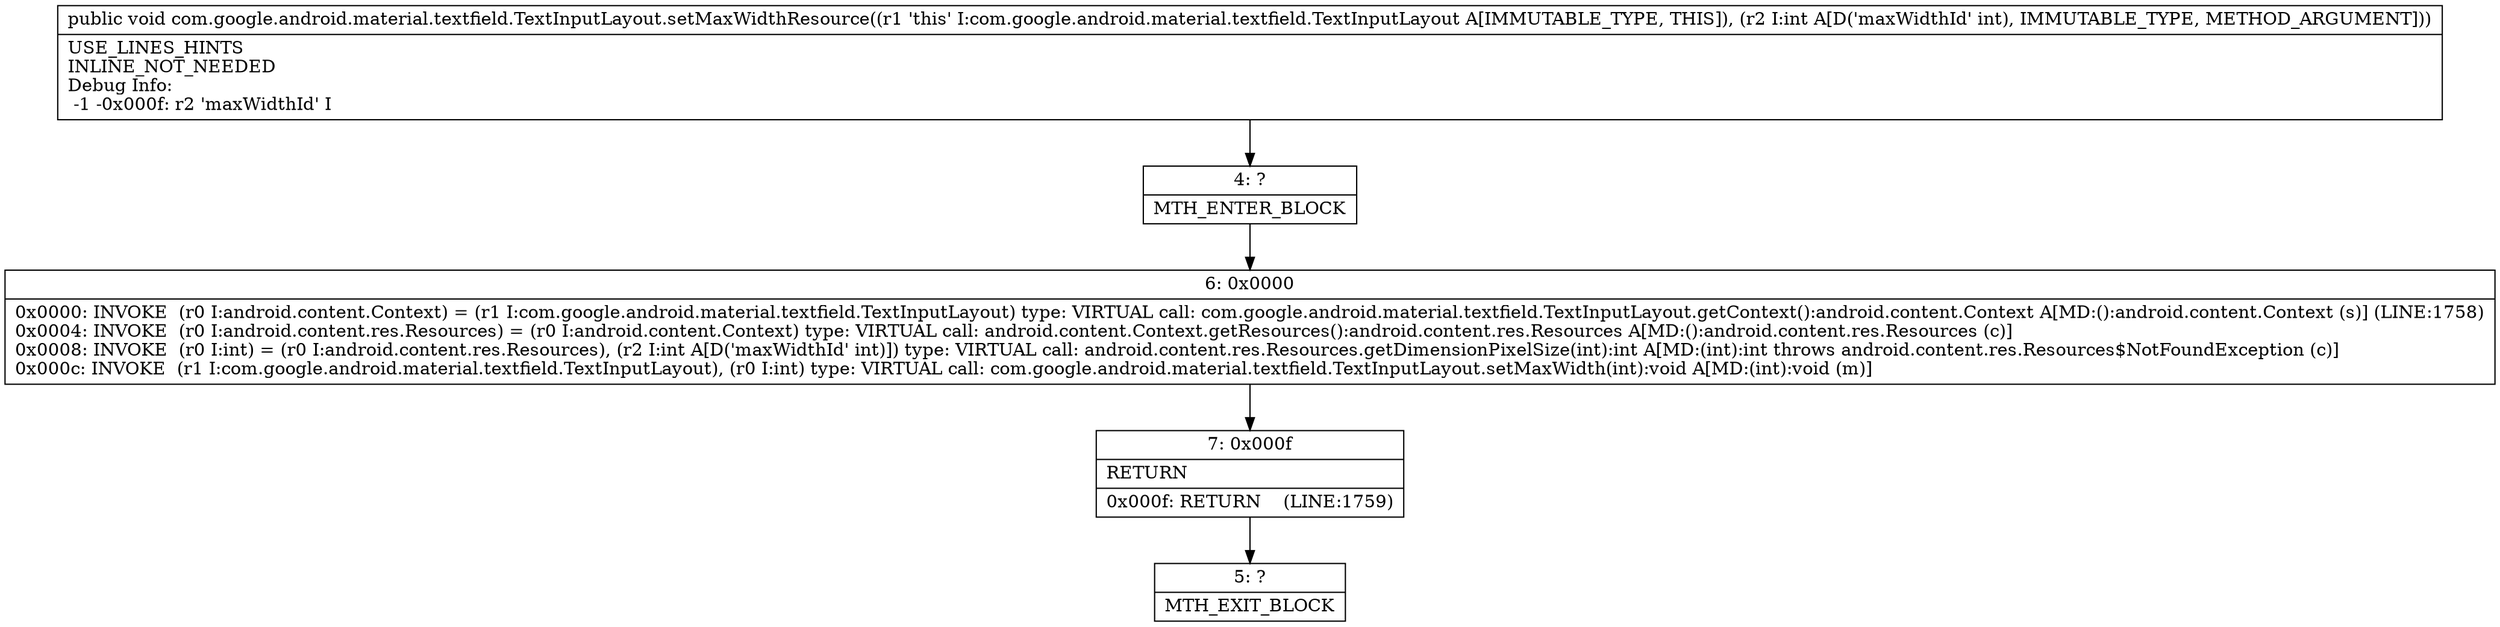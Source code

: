 digraph "CFG forcom.google.android.material.textfield.TextInputLayout.setMaxWidthResource(I)V" {
Node_4 [shape=record,label="{4\:\ ?|MTH_ENTER_BLOCK\l}"];
Node_6 [shape=record,label="{6\:\ 0x0000|0x0000: INVOKE  (r0 I:android.content.Context) = (r1 I:com.google.android.material.textfield.TextInputLayout) type: VIRTUAL call: com.google.android.material.textfield.TextInputLayout.getContext():android.content.Context A[MD:():android.content.Context (s)] (LINE:1758)\l0x0004: INVOKE  (r0 I:android.content.res.Resources) = (r0 I:android.content.Context) type: VIRTUAL call: android.content.Context.getResources():android.content.res.Resources A[MD:():android.content.res.Resources (c)]\l0x0008: INVOKE  (r0 I:int) = (r0 I:android.content.res.Resources), (r2 I:int A[D('maxWidthId' int)]) type: VIRTUAL call: android.content.res.Resources.getDimensionPixelSize(int):int A[MD:(int):int throws android.content.res.Resources$NotFoundException (c)]\l0x000c: INVOKE  (r1 I:com.google.android.material.textfield.TextInputLayout), (r0 I:int) type: VIRTUAL call: com.google.android.material.textfield.TextInputLayout.setMaxWidth(int):void A[MD:(int):void (m)]\l}"];
Node_7 [shape=record,label="{7\:\ 0x000f|RETURN\l|0x000f: RETURN    (LINE:1759)\l}"];
Node_5 [shape=record,label="{5\:\ ?|MTH_EXIT_BLOCK\l}"];
MethodNode[shape=record,label="{public void com.google.android.material.textfield.TextInputLayout.setMaxWidthResource((r1 'this' I:com.google.android.material.textfield.TextInputLayout A[IMMUTABLE_TYPE, THIS]), (r2 I:int A[D('maxWidthId' int), IMMUTABLE_TYPE, METHOD_ARGUMENT]))  | USE_LINES_HINTS\lINLINE_NOT_NEEDED\lDebug Info:\l  \-1 \-0x000f: r2 'maxWidthId' I\l}"];
MethodNode -> Node_4;Node_4 -> Node_6;
Node_6 -> Node_7;
Node_7 -> Node_5;
}

